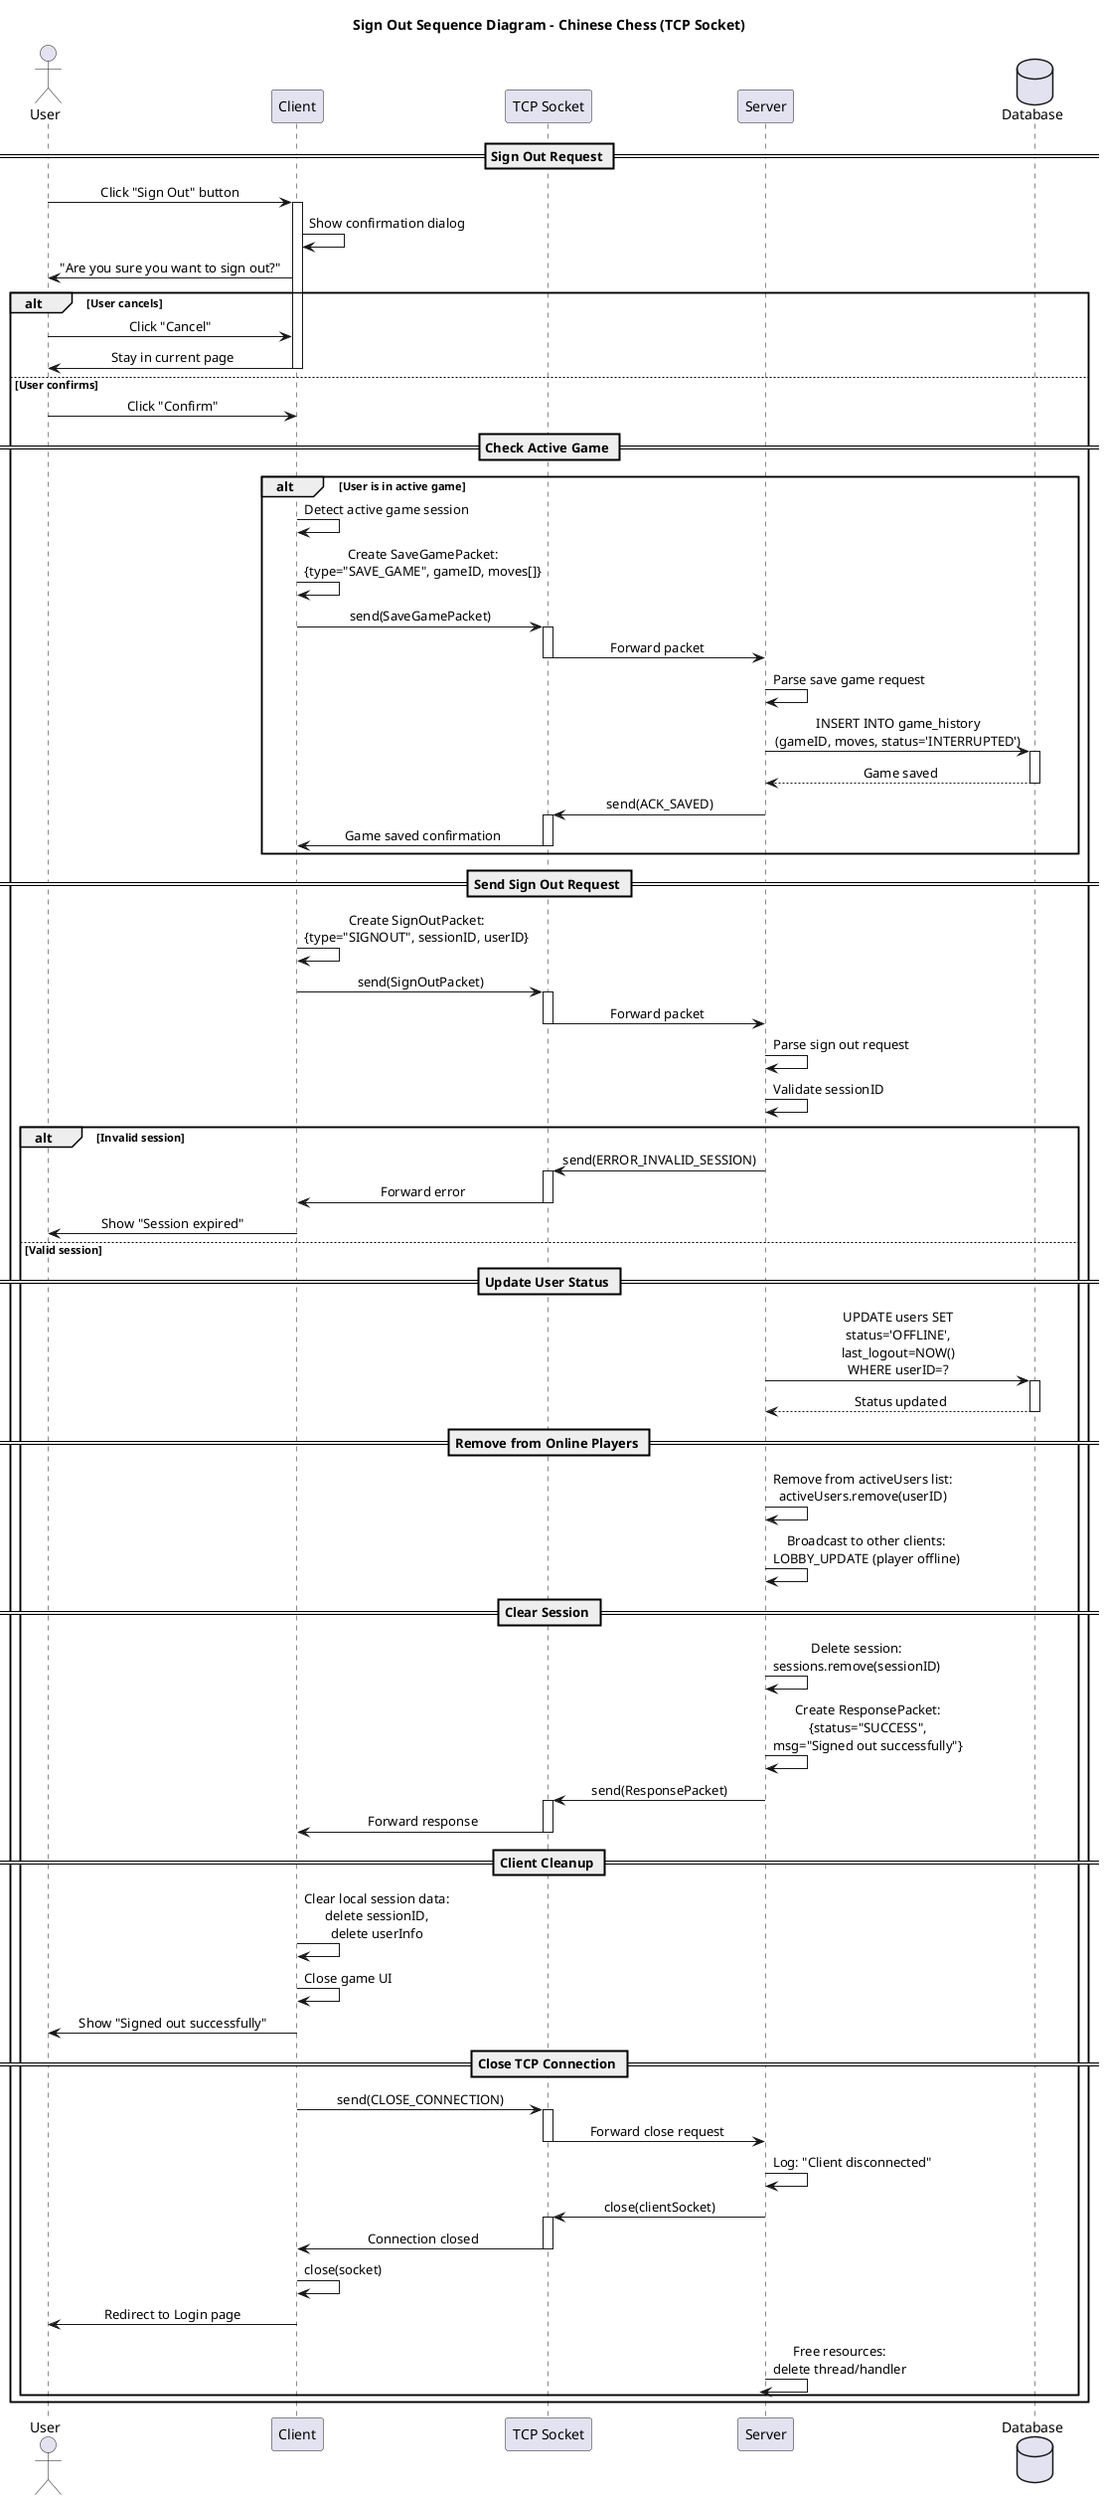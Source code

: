 @startuml
title Sign Out Sequence Diagram - Chinese Chess (TCP Socket)

skinparam sequenceMessageAlign center
skinparam responseMessageBelowArrow true

actor User
participant "Client" as Client
participant "TCP Socket" as Socket
participant "Server" as Server
database "Database" as DB

== Sign Out Request ==
User -> Client: Click "Sign Out" button
activate Client

Client -> Client: Show confirmation dialog
Client -> User: "Are you sure you want to sign out?"

alt User cancels
    User -> Client: Click "Cancel"
    Client -> User: Stay in current page
    deactivate Client
    
else User confirms
    User -> Client: Click "Confirm"
    
    == Check Active Game ==
    alt User is in active game
        Client -> Client: Detect active game session
        Client -> Client: Create SaveGamePacket:\n{type="SAVE_GAME", gameID, moves[]}
        
        Client -> Socket: send(SaveGamePacket)
        activate Socket
        Socket -> Server: Forward packet
        deactivate Socket
        
        Server -> Server: Parse save game request
        Server -> DB: INSERT INTO game_history\n(gameID, moves, status='INTERRUPTED')
        activate DB
        DB --> Server: Game saved
        deactivate DB
        
        Server -> Socket: send(ACK_SAVED)
        activate Socket
        Socket -> Client: Game saved confirmation
        deactivate Socket
    end
    
    == Send Sign Out Request ==
    Client -> Client: Create SignOutPacket:\n{type="SIGNOUT", sessionID, userID}
    
    Client -> Socket: send(SignOutPacket)
    activate Socket
    Socket -> Server: Forward packet
    deactivate Socket
    
    Server -> Server: Parse sign out request
    Server -> Server: Validate sessionID
    
    alt Invalid session
        Server -> Socket: send(ERROR_INVALID_SESSION)
        activate Socket
        Socket -> Client: Forward error
        deactivate Socket
        Client -> User: Show "Session expired"
        
    else Valid session
        == Update User Status ==
        Server -> DB: UPDATE users SET\nstatus='OFFLINE',\nlast_logout=NOW()\nWHERE userID=?
        activate DB
        DB --> Server: Status updated
        deactivate DB
        
        == Remove from Online Players ==
        Server -> Server: Remove from activeUsers list:\nactiveUsers.remove(userID)
        
        Server -> Server: Broadcast to other clients:\nLOBBY_UPDATE (player offline)
        
        == Clear Session ==
        Server -> Server: Delete session:\nsessions.remove(sessionID)
        
        Server -> Server: Create ResponsePacket:\n{status="SUCCESS",\nmsg="Signed out successfully"}
        
        Server -> Socket: send(ResponsePacket)
        activate Socket
        Socket -> Client: Forward response
        deactivate Socket
        
        == Client Cleanup ==
        Client -> Client: Clear local session data:\ndelete sessionID,\ndelete userInfo
        
        Client -> Client: Close game UI
        Client -> User: Show "Signed out successfully"
        
        == Close TCP Connection ==
        Client -> Socket: send(CLOSE_CONNECTION)
        activate Socket
        Socket -> Server: Forward close request
        deactivate Socket
        
        Server -> Server: Log: "Client disconnected"
        Server -> Socket: close(clientSocket)
        activate Socket
        Socket -> Client: Connection closed
        deactivate Socket
        
        Client -> Client: close(socket)
        
        Client -> User: Redirect to Login page
        deactivate Client
        
        Server -> Server: Free resources:\ndelete thread/handler
        deactivate Server
    end
end

@enduml
